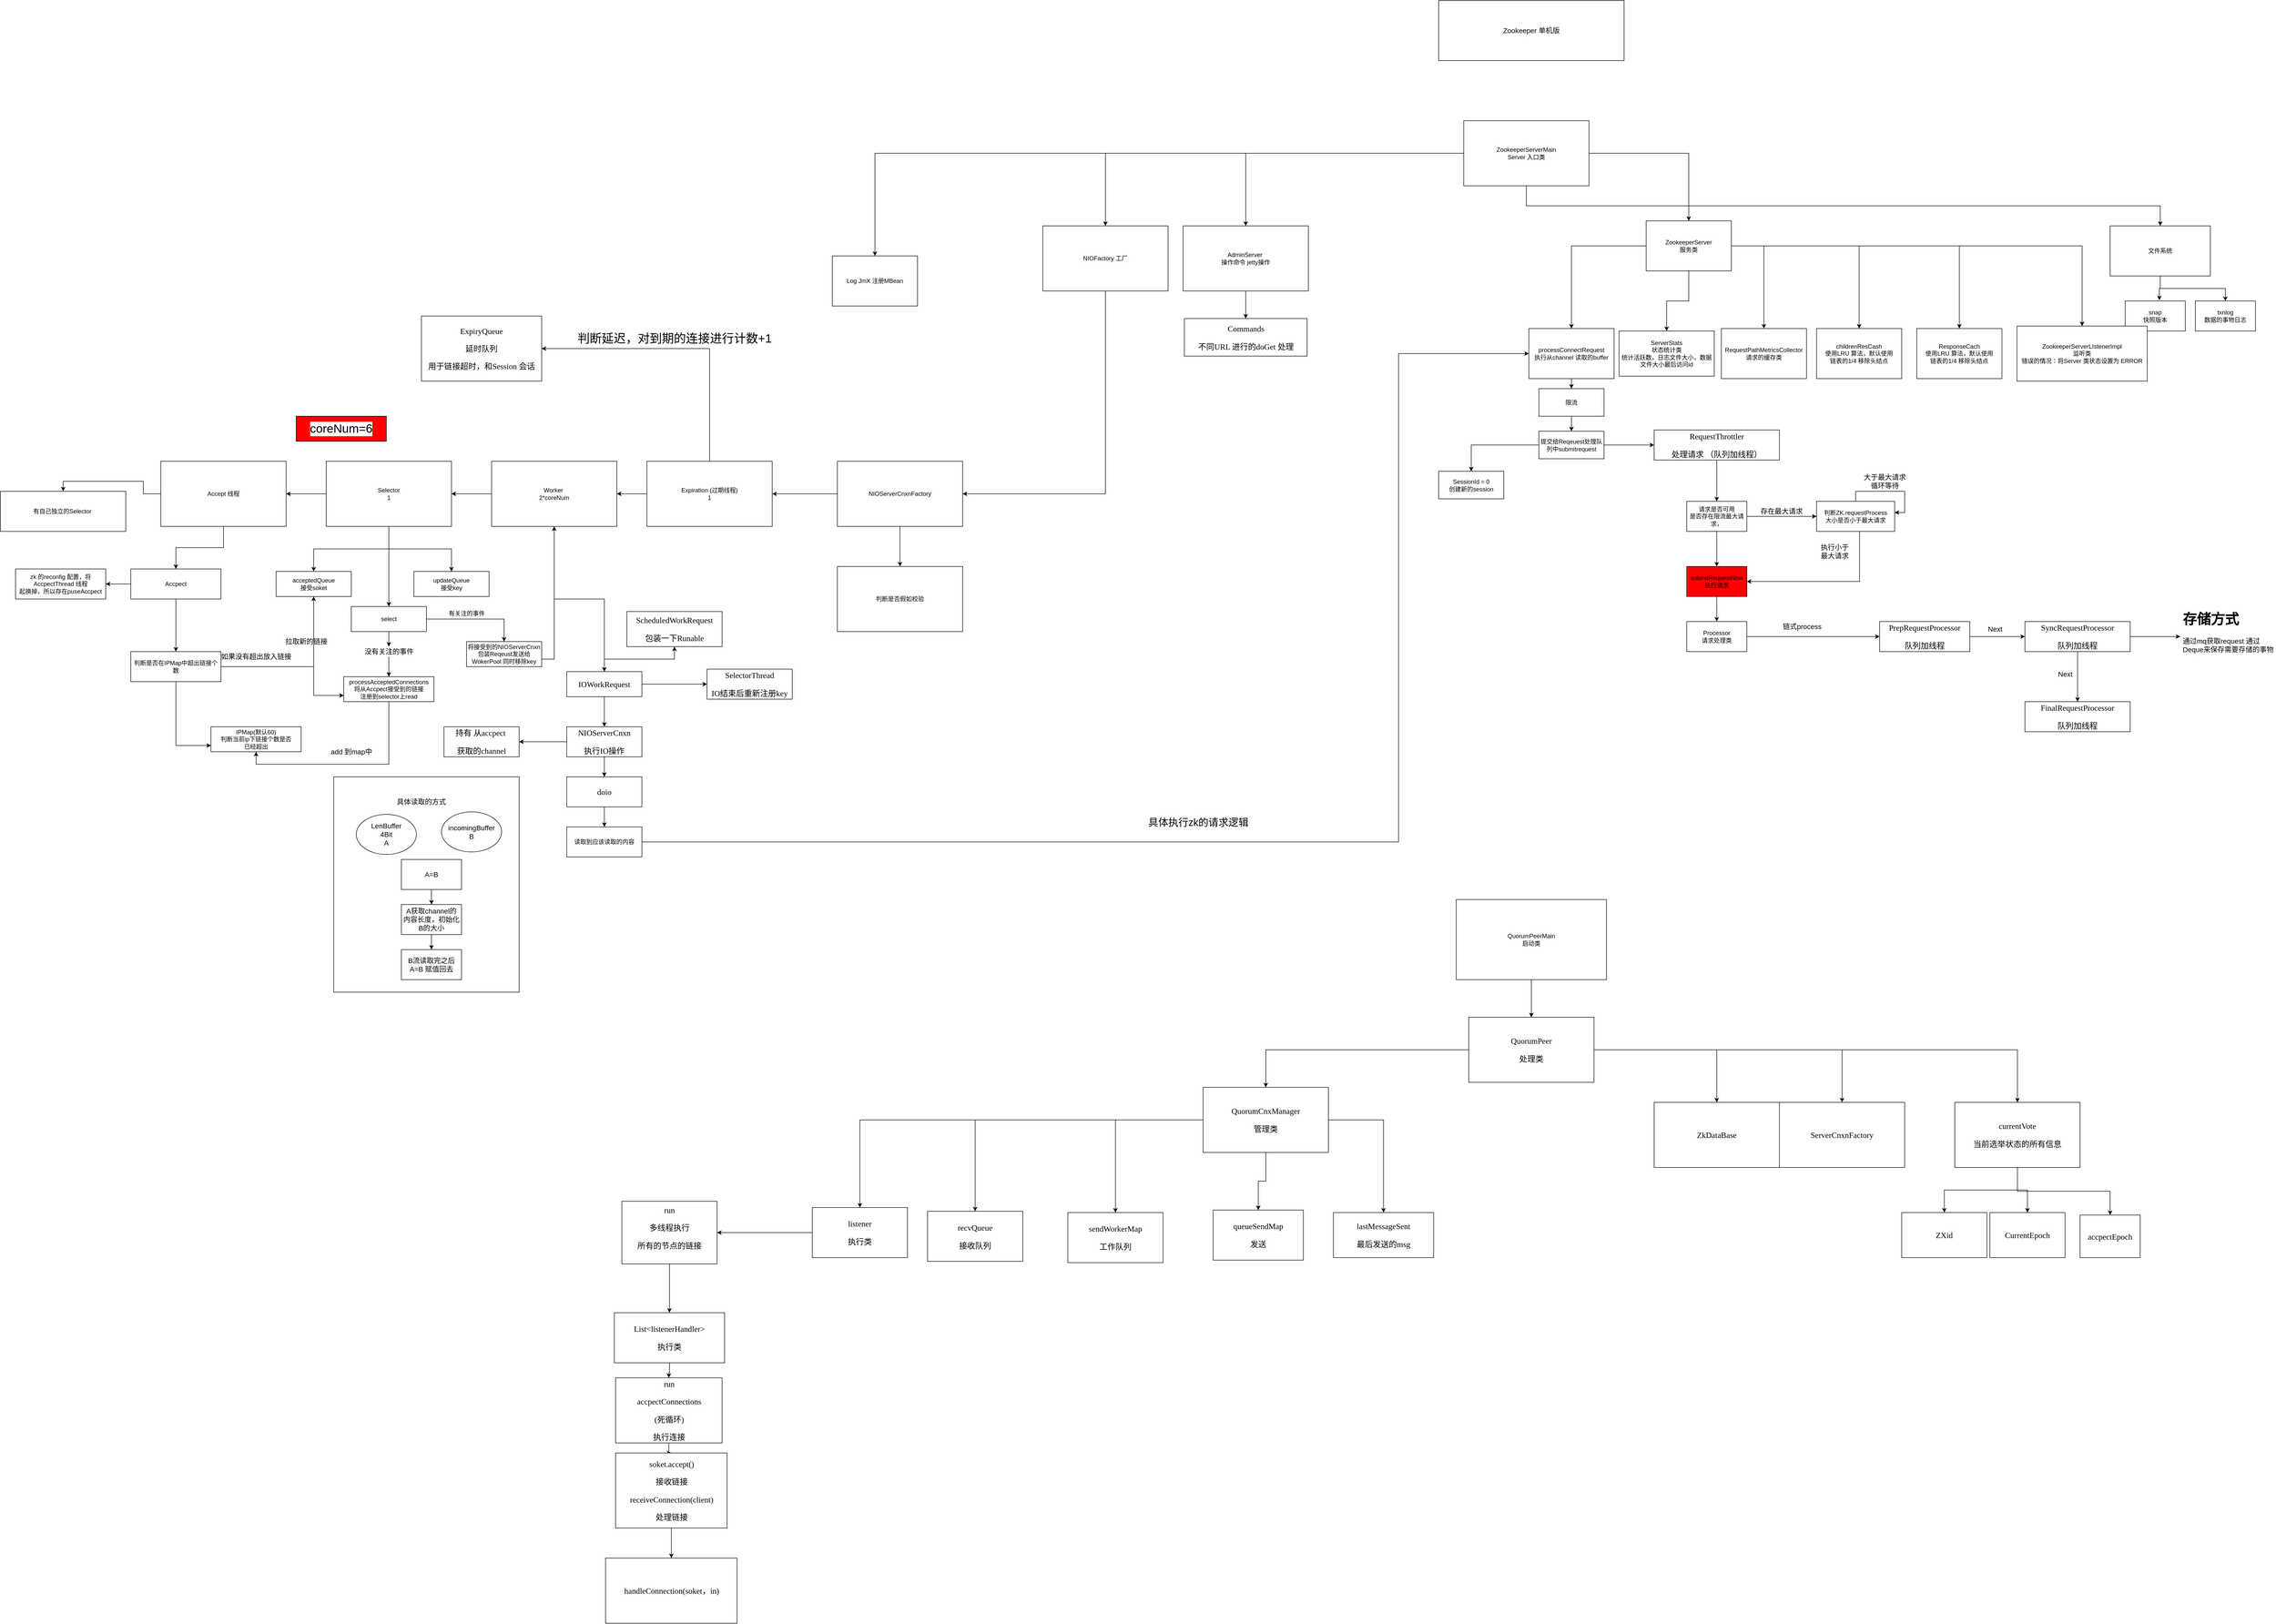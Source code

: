 <mxfile version="13.7.3" type="github">
  <diagram id="P4oiMs18zLNOx8z-5_zC" name="第 1 页">
    <mxGraphModel dx="5670" dy="6079" grid="1" gridSize="10" guides="1" tooltips="1" connect="1" arrows="1" fold="1" page="1" pageScale="1" pageWidth="3300" pageHeight="4681" math="0" shadow="0">
      <root>
        <mxCell id="0" />
        <mxCell id="1" parent="0" />
        <mxCell id="2ZB8JP_byCB2bst-7dcp-128" value="" style="rounded=0;whiteSpace=wrap;html=1;labelBackgroundColor=#ffffff;fillColor=#ffffff;gradientColor=none;fontSize=14;fontColor=#000000;" parent="1" vertex="1">
          <mxGeometry x="-1885" y="1310" width="370" height="430" as="geometry" />
        </mxCell>
        <mxCell id="2ZB8JP_byCB2bst-7dcp-11" style="edgeStyle=orthogonalEdgeStyle;rounded=0;orthogonalLoop=1;jettySize=auto;html=1;entryX=0.5;entryY=0;entryDx=0;entryDy=0;" parent="1" source="2ZB8JP_byCB2bst-7dcp-1" target="2ZB8JP_byCB2bst-7dcp-3" edge="1">
          <mxGeometry relative="1" as="geometry" />
        </mxCell>
        <mxCell id="2ZB8JP_byCB2bst-7dcp-12" style="edgeStyle=orthogonalEdgeStyle;rounded=0;orthogonalLoop=1;jettySize=auto;html=1;entryX=0.5;entryY=0;entryDx=0;entryDy=0;" parent="1" source="2ZB8JP_byCB2bst-7dcp-1" target="2ZB8JP_byCB2bst-7dcp-5" edge="1">
          <mxGeometry relative="1" as="geometry">
            <Array as="points">
              <mxPoint x="495" y="170" />
              <mxPoint x="1760" y="170" />
            </Array>
          </mxGeometry>
        </mxCell>
        <mxCell id="2ZB8JP_byCB2bst-7dcp-15" style="edgeStyle=orthogonalEdgeStyle;rounded=0;orthogonalLoop=1;jettySize=auto;html=1;entryX=0.5;entryY=0;entryDx=0;entryDy=0;" parent="1" source="2ZB8JP_byCB2bst-7dcp-1" target="2ZB8JP_byCB2bst-7dcp-9" edge="1">
          <mxGeometry relative="1" as="geometry" />
        </mxCell>
        <mxCell id="2ZB8JP_byCB2bst-7dcp-29" style="edgeStyle=orthogonalEdgeStyle;rounded=0;orthogonalLoop=1;jettySize=auto;html=1;" parent="1" source="2ZB8JP_byCB2bst-7dcp-1" target="2ZB8JP_byCB2bst-7dcp-28" edge="1">
          <mxGeometry relative="1" as="geometry" />
        </mxCell>
        <mxCell id="2ZB8JP_byCB2bst-7dcp-91" style="edgeStyle=orthogonalEdgeStyle;rounded=0;orthogonalLoop=1;jettySize=auto;html=1;entryX=0.5;entryY=0;entryDx=0;entryDy=0;fontSize=14;fontColor=#000000;" parent="1" source="2ZB8JP_byCB2bst-7dcp-1" target="2ZB8JP_byCB2bst-7dcp-33" edge="1">
          <mxGeometry relative="1" as="geometry" />
        </mxCell>
        <mxCell id="2ZB8JP_byCB2bst-7dcp-1" value="ZookeeperServerMain&lt;br&gt;Server 入口类" style="rounded=0;whiteSpace=wrap;html=1;" parent="1" vertex="1">
          <mxGeometry x="370" width="250" height="130" as="geometry" />
        </mxCell>
        <mxCell id="2ZB8JP_byCB2bst-7dcp-3" value="Log JmX 注册MBean" style="rounded=0;whiteSpace=wrap;html=1;" parent="1" vertex="1">
          <mxGeometry x="-890" y="270" width="170" height="100" as="geometry" />
        </mxCell>
        <mxCell id="2ZB8JP_byCB2bst-7dcp-13" style="edgeStyle=orthogonalEdgeStyle;rounded=0;orthogonalLoop=1;jettySize=auto;html=1;entryX=0.568;entryY=-0.028;entryDx=0;entryDy=0;entryPerimeter=0;" parent="1" source="2ZB8JP_byCB2bst-7dcp-5" target="2ZB8JP_byCB2bst-7dcp-6" edge="1">
          <mxGeometry relative="1" as="geometry" />
        </mxCell>
        <mxCell id="2ZB8JP_byCB2bst-7dcp-14" style="edgeStyle=orthogonalEdgeStyle;rounded=0;orthogonalLoop=1;jettySize=auto;html=1;" parent="1" source="2ZB8JP_byCB2bst-7dcp-5" target="2ZB8JP_byCB2bst-7dcp-7" edge="1">
          <mxGeometry relative="1" as="geometry" />
        </mxCell>
        <mxCell id="2ZB8JP_byCB2bst-7dcp-5" value="文件系统&lt;br&gt;" style="rounded=0;whiteSpace=wrap;html=1;" parent="1" vertex="1">
          <mxGeometry x="1660" y="210" width="200" height="100" as="geometry" />
        </mxCell>
        <mxCell id="2ZB8JP_byCB2bst-7dcp-6" value="snap&lt;br&gt;快照版本" style="rounded=0;whiteSpace=wrap;html=1;" parent="1" vertex="1">
          <mxGeometry x="1690" y="360" width="120" height="60" as="geometry" />
        </mxCell>
        <mxCell id="2ZB8JP_byCB2bst-7dcp-7" value="txnlog&lt;br&gt;数据的事物日志" style="rounded=0;whiteSpace=wrap;html=1;" parent="1" vertex="1">
          <mxGeometry x="1830" y="360" width="120" height="60" as="geometry" />
        </mxCell>
        <mxCell id="2ZB8JP_byCB2bst-7dcp-8" value="ServerStats&lt;br&gt;状态统计类&lt;br&gt;统计活跃数，日志文件大小，数据文件大小最后访问id" style="rounded=0;whiteSpace=wrap;html=1;" parent="1" vertex="1">
          <mxGeometry x="680" y="420" width="190" height="90" as="geometry" />
        </mxCell>
        <mxCell id="2ZB8JP_byCB2bst-7dcp-17" style="edgeStyle=orthogonalEdgeStyle;rounded=0;orthogonalLoop=1;jettySize=auto;html=1;" parent="1" source="2ZB8JP_byCB2bst-7dcp-9" target="2ZB8JP_byCB2bst-7dcp-16" edge="1">
          <mxGeometry relative="1" as="geometry" />
        </mxCell>
        <mxCell id="2ZB8JP_byCB2bst-7dcp-21" style="edgeStyle=orthogonalEdgeStyle;rounded=0;orthogonalLoop=1;jettySize=auto;html=1;" parent="1" source="2ZB8JP_byCB2bst-7dcp-9" target="2ZB8JP_byCB2bst-7dcp-20" edge="1">
          <mxGeometry relative="1" as="geometry" />
        </mxCell>
        <mxCell id="2ZB8JP_byCB2bst-7dcp-22" style="edgeStyle=orthogonalEdgeStyle;rounded=0;orthogonalLoop=1;jettySize=auto;html=1;" parent="1" source="2ZB8JP_byCB2bst-7dcp-9" target="2ZB8JP_byCB2bst-7dcp-8" edge="1">
          <mxGeometry relative="1" as="geometry">
            <mxPoint x="710.0" y="399.48" as="targetPoint" />
          </mxGeometry>
        </mxCell>
        <mxCell id="2ZB8JP_byCB2bst-7dcp-25" style="edgeStyle=orthogonalEdgeStyle;rounded=0;orthogonalLoop=1;jettySize=auto;html=1;" parent="1" source="2ZB8JP_byCB2bst-7dcp-9" target="2ZB8JP_byCB2bst-7dcp-24" edge="1">
          <mxGeometry relative="1" as="geometry">
            <Array as="points">
              <mxPoint x="969.1" y="250" />
            </Array>
          </mxGeometry>
        </mxCell>
        <mxCell id="2ZB8JP_byCB2bst-7dcp-26" style="edgeStyle=orthogonalEdgeStyle;rounded=0;orthogonalLoop=1;jettySize=auto;html=1;" parent="1" source="2ZB8JP_byCB2bst-7dcp-9" target="2ZB8JP_byCB2bst-7dcp-23" edge="1">
          <mxGeometry relative="1" as="geometry" />
        </mxCell>
        <mxCell id="2ZB8JP_byCB2bst-7dcp-134" style="edgeStyle=orthogonalEdgeStyle;rounded=0;orthogonalLoop=1;jettySize=auto;html=1;fontSize=14;fontColor=#000000;" parent="1" source="2ZB8JP_byCB2bst-7dcp-9" target="2ZB8JP_byCB2bst-7dcp-133" edge="1">
          <mxGeometry relative="1" as="geometry" />
        </mxCell>
        <mxCell id="2ZB8JP_byCB2bst-7dcp-9" value="ZookeeperServer&lt;br&gt;服务类" style="rounded=0;whiteSpace=wrap;html=1;" parent="1" vertex="1">
          <mxGeometry x="734.1" y="200" width="170" height="100" as="geometry" />
        </mxCell>
        <mxCell id="2ZB8JP_byCB2bst-7dcp-16" value="ZookeeperServerLIstenerImpl&lt;br&gt;监听类&lt;br&gt;错误的情况：将Server 类状态设置为 ERROR" style="rounded=0;whiteSpace=wrap;html=1;" parent="1" vertex="1">
          <mxGeometry x="1474.1" y="410" width="260" height="110" as="geometry" />
        </mxCell>
        <mxCell id="2ZB8JP_byCB2bst-7dcp-20" value="ResponseCach&lt;br&gt;使用LRU 算法，默认使用&lt;br&gt;链表的1/4 移除头结点" style="rounded=0;whiteSpace=wrap;html=1;" parent="1" vertex="1">
          <mxGeometry x="1274.1" y="415" width="170" height="100" as="geometry" />
        </mxCell>
        <mxCell id="2ZB8JP_byCB2bst-7dcp-23" value="childrenResCash&lt;br&gt;使用LRU 算法，默认使用&lt;br&gt;链表的1/4 移除头结点" style="rounded=0;whiteSpace=wrap;html=1;" parent="1" vertex="1">
          <mxGeometry x="1074.1" y="415" width="170" height="100" as="geometry" />
        </mxCell>
        <mxCell id="2ZB8JP_byCB2bst-7dcp-24" value="RequestPathMetricsCollector&lt;br&gt;请求的缓存类" style="rounded=0;whiteSpace=wrap;html=1;" parent="1" vertex="1">
          <mxGeometry x="884.1" y="415" width="170" height="100" as="geometry" />
        </mxCell>
        <mxCell id="2ZB8JP_byCB2bst-7dcp-31" value="" style="edgeStyle=orthogonalEdgeStyle;rounded=0;orthogonalLoop=1;jettySize=auto;html=1;" parent="1" source="2ZB8JP_byCB2bst-7dcp-28" target="2ZB8JP_byCB2bst-7dcp-30" edge="1">
          <mxGeometry relative="1" as="geometry" />
        </mxCell>
        <mxCell id="2ZB8JP_byCB2bst-7dcp-28" value="AdminServer&amp;nbsp;&lt;br&gt;操作命令 jetty操作&lt;br&gt;" style="rounded=0;whiteSpace=wrap;html=1;" parent="1" vertex="1">
          <mxGeometry x="-190" y="210" width="250" height="130" as="geometry" />
        </mxCell>
        <mxCell id="2ZB8JP_byCB2bst-7dcp-30" value="&lt;pre style=&quot;background-color: rgb(255 , 255 , 255) ; font-family: &amp;#34;consolas&amp;#34; ; font-size: 12pt&quot;&gt;Commands&lt;/pre&gt;&lt;pre style=&quot;background-color: rgb(255 , 255 , 255) ; font-family: &amp;#34;consolas&amp;#34; ; font-size: 12pt&quot;&gt;不同URL 进行的doGet 处理&lt;/pre&gt;" style="whiteSpace=wrap;html=1;rounded=0;" parent="1" vertex="1">
          <mxGeometry x="-187.5" y="395" width="245" height="75" as="geometry" />
        </mxCell>
        <mxCell id="2ZB8JP_byCB2bst-7dcp-37" style="edgeStyle=orthogonalEdgeStyle;rounded=0;orthogonalLoop=1;jettySize=auto;html=1;fontColor=#000000;" parent="1" source="2ZB8JP_byCB2bst-7dcp-33" target="2ZB8JP_byCB2bst-7dcp-36" edge="1">
          <mxGeometry relative="1" as="geometry">
            <Array as="points">
              <mxPoint x="-345" y="745" />
            </Array>
          </mxGeometry>
        </mxCell>
        <mxCell id="2ZB8JP_byCB2bst-7dcp-33" value="NIOFactory 工厂" style="rounded=0;whiteSpace=wrap;html=1;" parent="1" vertex="1">
          <mxGeometry x="-470" y="210" width="250" height="130" as="geometry" />
        </mxCell>
        <mxCell id="2ZB8JP_byCB2bst-7dcp-42" style="edgeStyle=orthogonalEdgeStyle;rounded=0;orthogonalLoop=1;jettySize=auto;html=1;fontColor=#000000;" parent="1" source="2ZB8JP_byCB2bst-7dcp-36" target="2ZB8JP_byCB2bst-7dcp-38" edge="1">
          <mxGeometry relative="1" as="geometry" />
        </mxCell>
        <mxCell id="2ZB8JP_byCB2bst-7dcp-43" style="edgeStyle=orthogonalEdgeStyle;rounded=0;orthogonalLoop=1;jettySize=auto;html=1;fontColor=#000000;" parent="1" source="2ZB8JP_byCB2bst-7dcp-36" target="2ZB8JP_byCB2bst-7dcp-39" edge="1">
          <mxGeometry relative="1" as="geometry" />
        </mxCell>
        <mxCell id="2ZB8JP_byCB2bst-7dcp-44" style="edgeStyle=orthogonalEdgeStyle;rounded=0;orthogonalLoop=1;jettySize=auto;html=1;fontColor=#000000;" parent="1" source="2ZB8JP_byCB2bst-7dcp-36" target="2ZB8JP_byCB2bst-7dcp-40" edge="1">
          <mxGeometry relative="1" as="geometry" />
        </mxCell>
        <mxCell id="2ZB8JP_byCB2bst-7dcp-45" style="edgeStyle=orthogonalEdgeStyle;rounded=0;orthogonalLoop=1;jettySize=auto;html=1;fontColor=#000000;" parent="1" source="2ZB8JP_byCB2bst-7dcp-36" target="2ZB8JP_byCB2bst-7dcp-41" edge="1">
          <mxGeometry relative="1" as="geometry" />
        </mxCell>
        <mxCell id="2ZB8JP_byCB2bst-7dcp-48" style="edgeStyle=orthogonalEdgeStyle;rounded=0;orthogonalLoop=1;jettySize=auto;html=1;fontColor=#000000;" parent="1" source="2ZB8JP_byCB2bst-7dcp-36" target="2ZB8JP_byCB2bst-7dcp-47" edge="1">
          <mxGeometry relative="1" as="geometry" />
        </mxCell>
        <mxCell id="2ZB8JP_byCB2bst-7dcp-36" value="NIOServerCnxnFactory" style="rounded=0;whiteSpace=wrap;html=1;" parent="1" vertex="1">
          <mxGeometry x="-880" y="680" width="250" height="130" as="geometry" />
        </mxCell>
        <mxCell id="2ZB8JP_byCB2bst-7dcp-63" style="edgeStyle=orthogonalEdgeStyle;rounded=0;orthogonalLoop=1;jettySize=auto;html=1;entryX=0.5;entryY=0;entryDx=0;entryDy=0;fontSize=24;fontColor=#000000;" parent="1" source="2ZB8JP_byCB2bst-7dcp-38" target="2ZB8JP_byCB2bst-7dcp-62" edge="1">
          <mxGeometry relative="1" as="geometry" />
        </mxCell>
        <mxCell id="2ZB8JP_byCB2bst-7dcp-78" value="" style="edgeStyle=orthogonalEdgeStyle;rounded=0;orthogonalLoop=1;jettySize=auto;html=1;fontSize=14;fontColor=#000000;" parent="1" source="2ZB8JP_byCB2bst-7dcp-38" target="2ZB8JP_byCB2bst-7dcp-77" edge="1">
          <mxGeometry relative="1" as="geometry" />
        </mxCell>
        <mxCell id="2ZB8JP_byCB2bst-7dcp-38" value="Accept 线程&lt;br&gt;" style="rounded=0;whiteSpace=wrap;html=1;" parent="1" vertex="1">
          <mxGeometry x="-2230" y="680" width="250" height="130" as="geometry" />
        </mxCell>
        <mxCell id="2ZB8JP_byCB2bst-7dcp-55" style="edgeStyle=orthogonalEdgeStyle;rounded=0;orthogonalLoop=1;jettySize=auto;html=1;fontSize=24;fontColor=#000000;" parent="1" source="2ZB8JP_byCB2bst-7dcp-39" target="2ZB8JP_byCB2bst-7dcp-54" edge="1">
          <mxGeometry relative="1" as="geometry" />
        </mxCell>
        <mxCell id="2ZB8JP_byCB2bst-7dcp-58" style="edgeStyle=orthogonalEdgeStyle;rounded=0;orthogonalLoop=1;jettySize=auto;html=1;fontSize=24;fontColor=#000000;" parent="1" source="2ZB8JP_byCB2bst-7dcp-39" target="2ZB8JP_byCB2bst-7dcp-57" edge="1">
          <mxGeometry relative="1" as="geometry" />
        </mxCell>
        <mxCell id="2ZB8JP_byCB2bst-7dcp-65" style="edgeStyle=orthogonalEdgeStyle;rounded=0;orthogonalLoop=1;jettySize=auto;html=1;fontSize=24;fontColor=#000000;" parent="1" source="2ZB8JP_byCB2bst-7dcp-39" target="2ZB8JP_byCB2bst-7dcp-64" edge="1">
          <mxGeometry relative="1" as="geometry" />
        </mxCell>
        <mxCell id="2ZB8JP_byCB2bst-7dcp-39" value="Selector&lt;br&gt;1" style="rounded=0;whiteSpace=wrap;html=1;" parent="1" vertex="1">
          <mxGeometry x="-1900" y="680" width="250" height="130" as="geometry" />
        </mxCell>
        <mxCell id="2ZB8JP_byCB2bst-7dcp-92" style="edgeStyle=orthogonalEdgeStyle;rounded=0;orthogonalLoop=1;jettySize=auto;html=1;fontSize=14;fontColor=#000000;" parent="1" source="2ZB8JP_byCB2bst-7dcp-40" target="2ZB8JP_byCB2bst-7dcp-93" edge="1">
          <mxGeometry relative="1" as="geometry">
            <mxPoint x="-1340" y="1200" as="targetPoint" />
          </mxGeometry>
        </mxCell>
        <mxCell id="2ZB8JP_byCB2bst-7dcp-40" value="Worker&amp;nbsp;&lt;br&gt;2*coreNum" style="rounded=0;whiteSpace=wrap;html=1;" parent="1" vertex="1">
          <mxGeometry x="-1570" y="680" width="250" height="130" as="geometry" />
        </mxCell>
        <mxCell id="2ZB8JP_byCB2bst-7dcp-50" style="edgeStyle=orthogonalEdgeStyle;rounded=0;orthogonalLoop=1;jettySize=auto;html=1;entryX=1;entryY=0.5;entryDx=0;entryDy=0;fontColor=#000000;" parent="1" source="2ZB8JP_byCB2bst-7dcp-41" target="2ZB8JP_byCB2bst-7dcp-49" edge="1">
          <mxGeometry relative="1" as="geometry">
            <Array as="points">
              <mxPoint x="-1135" y="455" />
            </Array>
          </mxGeometry>
        </mxCell>
        <mxCell id="2ZB8JP_byCB2bst-7dcp-41" value="Expiration (过期线程)&lt;br&gt;1" style="rounded=0;whiteSpace=wrap;html=1;" parent="1" vertex="1">
          <mxGeometry x="-1260" y="680" width="250" height="130" as="geometry" />
        </mxCell>
        <mxCell id="2ZB8JP_byCB2bst-7dcp-47" value="判断是否假如校验" style="rounded=0;whiteSpace=wrap;html=1;" parent="1" vertex="1">
          <mxGeometry x="-880" y="890" width="250" height="130" as="geometry" />
        </mxCell>
        <mxCell id="2ZB8JP_byCB2bst-7dcp-49" value="&lt;pre style=&quot;background-color: rgb(255 , 255 , 255) ; font-family: &amp;#34;consolas&amp;#34; ; font-size: 12pt&quot;&gt;ExpiryQueue&lt;/pre&gt;&lt;pre style=&quot;background-color: rgb(255 , 255 , 255) ; font-family: &amp;#34;consolas&amp;#34; ; font-size: 12pt&quot;&gt;延时队列&lt;/pre&gt;&lt;pre style=&quot;background-color: rgb(255 , 255 , 255) ; font-family: &amp;#34;consolas&amp;#34; ; font-size: 12pt&quot;&gt;用于链接超时，和Session 会话&lt;/pre&gt;" style="rounded=0;whiteSpace=wrap;html=1;" parent="1" vertex="1">
          <mxGeometry x="-1710" y="390" width="240" height="130" as="geometry" />
        </mxCell>
        <mxCell id="2ZB8JP_byCB2bst-7dcp-51" value="判断延迟，对到期的连接进行计数+1" style="text;html=1;align=center;verticalAlign=middle;resizable=0;points=[];autosize=1;fontColor=#000000;fontSize=24;" parent="1" vertex="1">
          <mxGeometry x="-1405" y="420" width="400" height="30" as="geometry" />
        </mxCell>
        <mxCell id="2ZB8JP_byCB2bst-7dcp-52" value="coreNum=6&lt;br&gt;" style="whiteSpace=wrap;html=1;labelBackgroundColor=#ffffff;fillColor=#FF0000;gradientColor=none;fontSize=24;fontColor=#000000;" parent="1" vertex="1">
          <mxGeometry x="-1960" y="590" width="180" height="50" as="geometry" />
        </mxCell>
        <mxCell id="2ZB8JP_byCB2bst-7dcp-83" style="edgeStyle=orthogonalEdgeStyle;rounded=0;orthogonalLoop=1;jettySize=auto;html=1;entryX=0;entryY=0.75;entryDx=0;entryDy=0;fontSize=14;fontColor=#000000;" parent="1" source="2ZB8JP_byCB2bst-7dcp-54" target="2ZB8JP_byCB2bst-7dcp-76" edge="1">
          <mxGeometry relative="1" as="geometry" />
        </mxCell>
        <mxCell id="2ZB8JP_byCB2bst-7dcp-54" value="acceptedQueue&lt;br&gt;接受soket" style="rounded=0;whiteSpace=wrap;html=1;" parent="1" vertex="1">
          <mxGeometry x="-2000" y="900" width="150" height="50" as="geometry" />
        </mxCell>
        <mxCell id="2ZB8JP_byCB2bst-7dcp-57" value="updateQueue&lt;br&gt;接受key" style="rounded=0;whiteSpace=wrap;html=1;" parent="1" vertex="1">
          <mxGeometry x="-1725" y="900" width="150" height="50" as="geometry" />
        </mxCell>
        <mxCell id="2ZB8JP_byCB2bst-7dcp-61" style="edgeStyle=orthogonalEdgeStyle;rounded=0;orthogonalLoop=1;jettySize=auto;html=1;fontSize=24;fontColor=#000000;" parent="1" source="2ZB8JP_byCB2bst-7dcp-59" target="2ZB8JP_byCB2bst-7dcp-40" edge="1">
          <mxGeometry relative="1" as="geometry">
            <Array as="points">
              <mxPoint x="-1605" y="1075" />
              <mxPoint x="-1445" y="1075" />
            </Array>
          </mxGeometry>
        </mxCell>
        <mxCell id="2ZB8JP_byCB2bst-7dcp-59" value="将接受到的NIOServerCnxn&lt;br&gt;包装Reqeust发送给WokerPool 同时移除key" style="rounded=0;whiteSpace=wrap;html=1;" parent="1" vertex="1">
          <mxGeometry x="-1620" y="1040" width="150" height="50" as="geometry" />
        </mxCell>
        <mxCell id="2ZB8JP_byCB2bst-7dcp-62" value="有自己独立的Selector&amp;nbsp;" style="rounded=0;whiteSpace=wrap;html=1;" parent="1" vertex="1">
          <mxGeometry x="-2550" y="740" width="250" height="80" as="geometry" />
        </mxCell>
        <mxCell id="2ZB8JP_byCB2bst-7dcp-66" style="edgeStyle=orthogonalEdgeStyle;rounded=0;orthogonalLoop=1;jettySize=auto;html=1;fontSize=24;fontColor=#000000;" parent="1" source="2ZB8JP_byCB2bst-7dcp-64" target="2ZB8JP_byCB2bst-7dcp-59" edge="1">
          <mxGeometry relative="1" as="geometry" />
        </mxCell>
        <mxCell id="2ZB8JP_byCB2bst-7dcp-71" style="edgeStyle=orthogonalEdgeStyle;rounded=0;orthogonalLoop=1;jettySize=auto;html=1;fontSize=24;fontColor=#000000;entryX=0.5;entryY=0;entryDx=0;entryDy=0;" parent="1" source="2ZB8JP_byCB2bst-7dcp-74" target="2ZB8JP_byCB2bst-7dcp-76" edge="1">
          <mxGeometry relative="1" as="geometry">
            <mxPoint x="-1775" y="1100.0" as="targetPoint" />
          </mxGeometry>
        </mxCell>
        <mxCell id="2ZB8JP_byCB2bst-7dcp-64" value="select&lt;br&gt;" style="rounded=0;whiteSpace=wrap;html=1;" parent="1" vertex="1">
          <mxGeometry x="-1850" y="970" width="150" height="50" as="geometry" />
        </mxCell>
        <mxCell id="2ZB8JP_byCB2bst-7dcp-68" value="&lt;font style=&quot;font-size: 12px&quot;&gt;有关注的事件&lt;/font&gt;" style="text;html=1;align=center;verticalAlign=middle;resizable=0;points=[];autosize=1;fontSize=24;fontColor=#000000;" parent="1" vertex="1">
          <mxGeometry x="-1665" y="960" width="90" height="40" as="geometry" />
        </mxCell>
        <mxCell id="2ZB8JP_byCB2bst-7dcp-74" value="没有关注的事件" style="text;html=1;align=center;verticalAlign=middle;resizable=0;points=[];autosize=1;fontSize=14;fontColor=#000000;" parent="1" vertex="1">
          <mxGeometry x="-1830" y="1050" width="110" height="20" as="geometry" />
        </mxCell>
        <mxCell id="2ZB8JP_byCB2bst-7dcp-75" style="edgeStyle=orthogonalEdgeStyle;rounded=0;orthogonalLoop=1;jettySize=auto;html=1;fontSize=24;fontColor=#000000;" parent="1" source="2ZB8JP_byCB2bst-7dcp-64" target="2ZB8JP_byCB2bst-7dcp-74" edge="1">
          <mxGeometry relative="1" as="geometry">
            <mxPoint x="-1775" y="1020.0" as="sourcePoint" />
            <mxPoint x="-1775" y="1100.0" as="targetPoint" />
          </mxGeometry>
        </mxCell>
        <mxCell id="2ZB8JP_byCB2bst-7dcp-94" style="edgeStyle=orthogonalEdgeStyle;rounded=0;orthogonalLoop=1;jettySize=auto;html=1;fontSize=14;fontColor=#000000;" parent="1" source="2ZB8JP_byCB2bst-7dcp-76" target="2ZB8JP_byCB2bst-7dcp-96" edge="1">
          <mxGeometry relative="1" as="geometry">
            <mxPoint x="-1775" y="1230.0" as="targetPoint" />
            <Array as="points">
              <mxPoint x="-1775" y="1285" />
            </Array>
          </mxGeometry>
        </mxCell>
        <mxCell id="2ZB8JP_byCB2bst-7dcp-76" value="processAcceptedConnections&lt;br&gt;将从Accpect接受到的链接&lt;br&gt;注册到selector上read" style="rounded=0;whiteSpace=wrap;html=1;" parent="1" vertex="1">
          <mxGeometry x="-1865" y="1110" width="180" height="50" as="geometry" />
        </mxCell>
        <mxCell id="2ZB8JP_byCB2bst-7dcp-90" value="" style="edgeStyle=orthogonalEdgeStyle;rounded=0;orthogonalLoop=1;jettySize=auto;html=1;fontSize=14;fontColor=#000000;" parent="1" source="2ZB8JP_byCB2bst-7dcp-77" target="2ZB8JP_byCB2bst-7dcp-89" edge="1">
          <mxGeometry relative="1" as="geometry" />
        </mxCell>
        <mxCell id="2ZB8JP_byCB2bst-7dcp-99" value="" style="edgeStyle=orthogonalEdgeStyle;rounded=0;orthogonalLoop=1;jettySize=auto;html=1;fontSize=14;fontColor=#000000;" parent="1" source="2ZB8JP_byCB2bst-7dcp-77" target="2ZB8JP_byCB2bst-7dcp-98" edge="1">
          <mxGeometry relative="1" as="geometry" />
        </mxCell>
        <mxCell id="2ZB8JP_byCB2bst-7dcp-77" value="Accpect" style="rounded=0;whiteSpace=wrap;html=1;" parent="1" vertex="1">
          <mxGeometry x="-2290" y="895" width="180" height="60" as="geometry" />
        </mxCell>
        <mxCell id="2ZB8JP_byCB2bst-7dcp-82" value="如果没有超出放入链接" style="text;html=1;align=center;verticalAlign=middle;resizable=0;points=[];autosize=1;fontSize=14;fontColor=#000000;" parent="1" vertex="1">
          <mxGeometry x="-2120" y="1060" width="160" height="20" as="geometry" />
        </mxCell>
        <mxCell id="2ZB8JP_byCB2bst-7dcp-84" value="拉取新的链接" style="text;html=1;align=center;verticalAlign=middle;resizable=0;points=[];autosize=1;fontSize=14;fontColor=#000000;" parent="1" vertex="1">
          <mxGeometry x="-1990" y="1030" width="100" height="20" as="geometry" />
        </mxCell>
        <mxCell id="2ZB8JP_byCB2bst-7dcp-89" value="zk 的reconfig 配置，将&lt;br&gt;AccpectThread 线程&lt;br&gt;起换掉，所以存在puseAccpect" style="rounded=0;whiteSpace=wrap;html=1;" parent="1" vertex="1">
          <mxGeometry x="-2520" y="895" width="180" height="60" as="geometry" />
        </mxCell>
        <mxCell id="2ZB8JP_byCB2bst-7dcp-103" value="" style="edgeStyle=orthogonalEdgeStyle;rounded=0;orthogonalLoop=1;jettySize=auto;html=1;fontSize=14;fontColor=#000000;" parent="1" source="2ZB8JP_byCB2bst-7dcp-93" target="2ZB8JP_byCB2bst-7dcp-102" edge="1">
          <mxGeometry relative="1" as="geometry" />
        </mxCell>
        <mxCell id="2ZB8JP_byCB2bst-7dcp-105" value="" style="edgeStyle=orthogonalEdgeStyle;rounded=0;orthogonalLoop=1;jettySize=auto;html=1;fontSize=14;fontColor=#000000;" parent="1" source="2ZB8JP_byCB2bst-7dcp-93" target="2ZB8JP_byCB2bst-7dcp-104" edge="1">
          <mxGeometry relative="1" as="geometry" />
        </mxCell>
        <mxCell id="2ZB8JP_byCB2bst-7dcp-113" value="" style="edgeStyle=orthogonalEdgeStyle;rounded=0;orthogonalLoop=1;jettySize=auto;html=1;fontSize=14;fontColor=#000000;entryX=0;entryY=0.5;entryDx=0;entryDy=0;" parent="1" source="2ZB8JP_byCB2bst-7dcp-93" target="2ZB8JP_byCB2bst-7dcp-109" edge="1">
          <mxGeometry relative="1" as="geometry">
            <mxPoint x="-1190" y="1125.0" as="targetPoint" />
          </mxGeometry>
        </mxCell>
        <mxCell id="2ZB8JP_byCB2bst-7dcp-93" value="&lt;pre style=&quot;background-color: rgb(255 , 255 , 255) ; font-family: &amp;#34;consolas&amp;#34; ; font-size: 12pt&quot;&gt;IOWorkRequest&lt;/pre&gt;" style="rounded=0;whiteSpace=wrap;html=1;" parent="1" vertex="1">
          <mxGeometry x="-1420" y="1100" width="150" height="50" as="geometry" />
        </mxCell>
        <mxCell id="2ZB8JP_byCB2bst-7dcp-96" value="IPMap(默认60)&lt;br&gt;判断当前ip下链接个数是否&lt;br&gt;已经超出" style="rounded=0;whiteSpace=wrap;html=1;" parent="1" vertex="1">
          <mxGeometry x="-2130" y="1210" width="180" height="50" as="geometry" />
        </mxCell>
        <mxCell id="2ZB8JP_byCB2bst-7dcp-97" value="add 到map中" style="text;html=1;align=center;verticalAlign=middle;resizable=0;points=[];autosize=1;fontSize=14;fontColor=#000000;" parent="1" vertex="1">
          <mxGeometry x="-1900" y="1250" width="100" height="20" as="geometry" />
        </mxCell>
        <mxCell id="2ZB8JP_byCB2bst-7dcp-100" style="edgeStyle=orthogonalEdgeStyle;rounded=0;orthogonalLoop=1;jettySize=auto;html=1;entryX=0;entryY=0.75;entryDx=0;entryDy=0;fontSize=14;fontColor=#000000;" parent="1" source="2ZB8JP_byCB2bst-7dcp-98" target="2ZB8JP_byCB2bst-7dcp-96" edge="1">
          <mxGeometry relative="1" as="geometry" />
        </mxCell>
        <mxCell id="2ZB8JP_byCB2bst-7dcp-101" style="edgeStyle=orthogonalEdgeStyle;rounded=0;orthogonalLoop=1;jettySize=auto;html=1;fontSize=14;fontColor=#000000;" parent="1" source="2ZB8JP_byCB2bst-7dcp-98" target="2ZB8JP_byCB2bst-7dcp-54" edge="1">
          <mxGeometry relative="1" as="geometry" />
        </mxCell>
        <mxCell id="2ZB8JP_byCB2bst-7dcp-98" value="判断是否在IPMap中超出链接个数" style="rounded=0;whiteSpace=wrap;html=1;" parent="1" vertex="1">
          <mxGeometry x="-2290" y="1060" width="180" height="60" as="geometry" />
        </mxCell>
        <mxCell id="2ZB8JP_byCB2bst-7dcp-102" value="&lt;pre style=&quot;background-color: rgb(255 , 255 , 255) ; font-family: &amp;#34;consolas&amp;#34; ; font-size: 12pt&quot;&gt;&lt;pre style=&quot;font-family: &amp;#34;consolas&amp;#34; ; font-size: 12pt&quot;&gt;ScheduledWorkRequest&lt;/pre&gt;&lt;pre style=&quot;font-family: &amp;#34;consolas&amp;#34; ; font-size: 12pt&quot;&gt;包装一下Runable&lt;/pre&gt;&lt;/pre&gt;" style="rounded=0;whiteSpace=wrap;html=1;" parent="1" vertex="1">
          <mxGeometry x="-1300" y="980" width="190" height="70" as="geometry" />
        </mxCell>
        <mxCell id="2ZB8JP_byCB2bst-7dcp-108" value="" style="edgeStyle=orthogonalEdgeStyle;rounded=0;orthogonalLoop=1;jettySize=auto;html=1;fontSize=14;fontColor=#000000;" parent="1" source="2ZB8JP_byCB2bst-7dcp-104" target="2ZB8JP_byCB2bst-7dcp-107" edge="1">
          <mxGeometry relative="1" as="geometry" />
        </mxCell>
        <mxCell id="2ZB8JP_byCB2bst-7dcp-115" value="" style="edgeStyle=orthogonalEdgeStyle;rounded=0;orthogonalLoop=1;jettySize=auto;html=1;fontSize=14;fontColor=#000000;" parent="1" source="2ZB8JP_byCB2bst-7dcp-104" target="2ZB8JP_byCB2bst-7dcp-114" edge="1">
          <mxGeometry relative="1" as="geometry" />
        </mxCell>
        <mxCell id="2ZB8JP_byCB2bst-7dcp-104" value="&lt;pre style=&quot;background-color: rgb(255 , 255 , 255) ; font-family: &amp;#34;consolas&amp;#34; ; font-size: 12pt&quot;&gt;&lt;pre style=&quot;font-family: &amp;#34;consolas&amp;#34; ; font-size: 12pt&quot;&gt;NIOServerCnxn&lt;/pre&gt;&lt;pre style=&quot;font-family: &amp;#34;consolas&amp;#34; ; font-size: 12pt&quot;&gt;执行IO操作&lt;/pre&gt;&lt;/pre&gt;" style="rounded=0;whiteSpace=wrap;html=1;" parent="1" vertex="1">
          <mxGeometry x="-1420" y="1210" width="150" height="60" as="geometry" />
        </mxCell>
        <mxCell id="2ZB8JP_byCB2bst-7dcp-107" value="&lt;pre style=&quot;background-color: rgb(255 , 255 , 255) ; font-family: &amp;#34;consolas&amp;#34; ; font-size: 12pt&quot;&gt;&lt;pre style=&quot;font-family: &amp;#34;consolas&amp;#34; ; font-size: 12pt&quot;&gt;持有 从accpect &lt;/pre&gt;&lt;pre style=&quot;font-family: &amp;#34;consolas&amp;#34; ; font-size: 12pt&quot;&gt;获取的channel&lt;/pre&gt;&lt;/pre&gt;" style="rounded=0;whiteSpace=wrap;html=1;" parent="1" vertex="1">
          <mxGeometry x="-1665" y="1210" width="150" height="60" as="geometry" />
        </mxCell>
        <mxCell id="2ZB8JP_byCB2bst-7dcp-109" value="&lt;pre style=&quot;background-color: rgb(255 , 255 , 255) ; font-family: &amp;#34;consolas&amp;#34; ; font-size: 12pt&quot;&gt;&lt;pre style=&quot;font-family: &amp;#34;consolas&amp;#34; ; font-size: 12pt&quot;&gt;SelectorThread&lt;/pre&gt;&lt;pre style=&quot;font-family: &amp;#34;consolas&amp;#34; ; font-size: 12pt&quot;&gt;IO结束后重新注册key&lt;/pre&gt;&lt;/pre&gt;" style="rounded=0;whiteSpace=wrap;html=1;" parent="1" vertex="1">
          <mxGeometry x="-1140" y="1095" width="170" height="60" as="geometry" />
        </mxCell>
        <mxCell id="2ZB8JP_byCB2bst-7dcp-127" value="" style="edgeStyle=orthogonalEdgeStyle;rounded=0;orthogonalLoop=1;jettySize=auto;html=1;fontSize=14;fontColor=#000000;" parent="1" source="2ZB8JP_byCB2bst-7dcp-114" target="2ZB8JP_byCB2bst-7dcp-126" edge="1">
          <mxGeometry relative="1" as="geometry" />
        </mxCell>
        <mxCell id="2ZB8JP_byCB2bst-7dcp-114" value="&lt;pre style=&quot;background-color: rgb(255 , 255 , 255) ; font-family: &amp;#34;consolas&amp;#34; ; font-size: 12pt&quot;&gt;&lt;pre style=&quot;font-family: &amp;#34;consolas&amp;#34; ; font-size: 12pt&quot;&gt;doio&lt;/pre&gt;&lt;/pre&gt;" style="rounded=0;whiteSpace=wrap;html=1;" parent="1" vertex="1">
          <mxGeometry x="-1420" y="1310" width="150" height="60" as="geometry" />
        </mxCell>
        <mxCell id="2ZB8JP_byCB2bst-7dcp-117" value="LenBuffer&lt;br&gt;4Bit&lt;br&gt;A" style="ellipse;whiteSpace=wrap;html=1;labelBackgroundColor=#ffffff;fillColor=#ffffff;gradientColor=none;fontSize=14;fontColor=#000000;" parent="1" vertex="1">
          <mxGeometry x="-1840" y="1385" width="120" height="80" as="geometry" />
        </mxCell>
        <mxCell id="2ZB8JP_byCB2bst-7dcp-118" value="incomingBuffer&lt;br&gt;B" style="ellipse;whiteSpace=wrap;html=1;labelBackgroundColor=#ffffff;fillColor=#ffffff;gradientColor=none;fontSize=14;fontColor=#000000;" parent="1" vertex="1">
          <mxGeometry x="-1670" y="1380" width="120" height="80" as="geometry" />
        </mxCell>
        <mxCell id="2ZB8JP_byCB2bst-7dcp-123" value="" style="edgeStyle=orthogonalEdgeStyle;rounded=0;orthogonalLoop=1;jettySize=auto;html=1;fontSize=14;fontColor=#000000;" parent="1" source="2ZB8JP_byCB2bst-7dcp-120" target="2ZB8JP_byCB2bst-7dcp-122" edge="1">
          <mxGeometry relative="1" as="geometry" />
        </mxCell>
        <mxCell id="2ZB8JP_byCB2bst-7dcp-120" value="A=B" style="whiteSpace=wrap;html=1;labelBackgroundColor=#ffffff;fillColor=#ffffff;gradientColor=none;fontSize=14;fontColor=#000000;" parent="1" vertex="1">
          <mxGeometry x="-1750" y="1475" width="120" height="60" as="geometry" />
        </mxCell>
        <mxCell id="2ZB8JP_byCB2bst-7dcp-125" value="" style="edgeStyle=orthogonalEdgeStyle;rounded=0;orthogonalLoop=1;jettySize=auto;html=1;fontSize=14;fontColor=#000000;" parent="1" source="2ZB8JP_byCB2bst-7dcp-122" target="2ZB8JP_byCB2bst-7dcp-124" edge="1">
          <mxGeometry relative="1" as="geometry" />
        </mxCell>
        <mxCell id="2ZB8JP_byCB2bst-7dcp-122" value="A获取channel的&lt;br&gt;内容长度，初始化B的大小" style="whiteSpace=wrap;html=1;labelBackgroundColor=#ffffff;fillColor=#ffffff;gradientColor=none;fontSize=14;fontColor=#000000;" parent="1" vertex="1">
          <mxGeometry x="-1750" y="1565" width="120" height="60" as="geometry" />
        </mxCell>
        <mxCell id="2ZB8JP_byCB2bst-7dcp-124" value="B流读取完之后&lt;br&gt;A=B 赋值回去" style="whiteSpace=wrap;html=1;labelBackgroundColor=#ffffff;fillColor=#ffffff;gradientColor=none;fontSize=14;fontColor=#000000;" parent="1" vertex="1">
          <mxGeometry x="-1750" y="1655" width="120" height="60" as="geometry" />
        </mxCell>
        <mxCell id="2ZB8JP_byCB2bst-7dcp-131" style="edgeStyle=orthogonalEdgeStyle;rounded=0;orthogonalLoop=1;jettySize=auto;html=1;fontSize=14;fontColor=#000000;" parent="1" source="2ZB8JP_byCB2bst-7dcp-126" target="2ZB8JP_byCB2bst-7dcp-133" edge="1">
          <mxGeometry relative="1" as="geometry">
            <mxPoint x="-520" y="1440" as="targetPoint" />
            <Array as="points">
              <mxPoint x="240" y="1440" />
              <mxPoint x="240" y="465" />
            </Array>
          </mxGeometry>
        </mxCell>
        <mxCell id="2ZB8JP_byCB2bst-7dcp-126" value="&lt;pre style=&quot;background-color: rgb(255 , 255 , 255) ; font-family: &amp;#34;consolas&amp;#34;&quot;&gt;&lt;pre style=&quot;font-family: &amp;#34;consolas&amp;#34;&quot;&gt;&lt;font style=&quot;font-size: 12px&quot;&gt;读取到应该读取的内容&lt;/font&gt;&lt;/pre&gt;&lt;/pre&gt;" style="rounded=0;whiteSpace=wrap;html=1;" parent="1" vertex="1">
          <mxGeometry x="-1420" y="1410" width="150" height="60" as="geometry" />
        </mxCell>
        <mxCell id="2ZB8JP_byCB2bst-7dcp-129" value="具体读取的方式" style="text;html=1;strokeColor=none;fillColor=none;align=center;verticalAlign=middle;whiteSpace=wrap;rounded=0;labelBackgroundColor=#ffffff;fontSize=14;fontColor=#000000;" parent="1" vertex="1">
          <mxGeometry x="-1770" y="1350" width="120" height="20" as="geometry" />
        </mxCell>
        <mxCell id="2ZB8JP_byCB2bst-7dcp-132" value="&lt;font style=&quot;font-size: 20px&quot;&gt;具体执行zk的请求逻辑&lt;/font&gt;" style="text;html=1;align=center;verticalAlign=middle;resizable=0;points=[];autosize=1;fontSize=14;fontColor=#000000;" parent="1" vertex="1">
          <mxGeometry x="-270" y="1390" width="220" height="20" as="geometry" />
        </mxCell>
        <mxCell id="2ZB8JP_byCB2bst-7dcp-136" value="" style="edgeStyle=orthogonalEdgeStyle;rounded=0;orthogonalLoop=1;jettySize=auto;html=1;fontSize=14;fontColor=#000000;" parent="1" source="2ZB8JP_byCB2bst-7dcp-133" target="2ZB8JP_byCB2bst-7dcp-135" edge="1">
          <mxGeometry relative="1" as="geometry" />
        </mxCell>
        <mxCell id="2ZB8JP_byCB2bst-7dcp-133" value="processConnectRequest&lt;br&gt;执行从channel 读取的buffer" style="rounded=0;whiteSpace=wrap;html=1;" parent="1" vertex="1">
          <mxGeometry x="500" y="415" width="170" height="100" as="geometry" />
        </mxCell>
        <mxCell id="2ZB8JP_byCB2bst-7dcp-138" value="" style="edgeStyle=orthogonalEdgeStyle;rounded=0;orthogonalLoop=1;jettySize=auto;html=1;fontSize=14;fontColor=#000000;" parent="1" source="2ZB8JP_byCB2bst-7dcp-135" target="2ZB8JP_byCB2bst-7dcp-137" edge="1">
          <mxGeometry relative="1" as="geometry" />
        </mxCell>
        <mxCell id="2ZB8JP_byCB2bst-7dcp-135" value="限流&lt;br&gt;" style="rounded=0;whiteSpace=wrap;html=1;" parent="1" vertex="1">
          <mxGeometry x="520" y="535" width="130" height="55" as="geometry" />
        </mxCell>
        <mxCell id="2ZB8JP_byCB2bst-7dcp-140" value="" style="edgeStyle=orthogonalEdgeStyle;rounded=0;orthogonalLoop=1;jettySize=auto;html=1;fontSize=14;fontColor=#000000;" parent="1" source="2ZB8JP_byCB2bst-7dcp-137" target="2ZB8JP_byCB2bst-7dcp-139" edge="1">
          <mxGeometry relative="1" as="geometry" />
        </mxCell>
        <mxCell id="2ZB8JP_byCB2bst-7dcp-142" value="" style="edgeStyle=orthogonalEdgeStyle;rounded=0;orthogonalLoop=1;jettySize=auto;html=1;fontSize=14;fontColor=#000000;" parent="1" source="2ZB8JP_byCB2bst-7dcp-137" target="2ZB8JP_byCB2bst-7dcp-141" edge="1">
          <mxGeometry relative="1" as="geometry" />
        </mxCell>
        <mxCell id="2ZB8JP_byCB2bst-7dcp-137" value="提交给Reqeuest处理队列中submitrequest" style="rounded=0;whiteSpace=wrap;html=1;" parent="1" vertex="1">
          <mxGeometry x="520" y="620" width="130" height="55" as="geometry" />
        </mxCell>
        <mxCell id="2ZB8JP_byCB2bst-7dcp-139" value="SessionId = 0&lt;br&gt;创建新的session" style="rounded=0;whiteSpace=wrap;html=1;" parent="1" vertex="1">
          <mxGeometry x="320" y="700" width="130" height="55" as="geometry" />
        </mxCell>
        <mxCell id="2ZB8JP_byCB2bst-7dcp-144" value="" style="edgeStyle=orthogonalEdgeStyle;rounded=0;orthogonalLoop=1;jettySize=auto;html=1;fontSize=14;fontColor=#000000;" parent="1" source="2ZB8JP_byCB2bst-7dcp-141" target="2ZB8JP_byCB2bst-7dcp-143" edge="1">
          <mxGeometry relative="1" as="geometry" />
        </mxCell>
        <mxCell id="2ZB8JP_byCB2bst-7dcp-141" value="&lt;pre style=&quot;background-color: rgb(255 , 255 , 255) ; font-family: &amp;#34;consolas&amp;#34; ; font-size: 12pt&quot;&gt;RequestThrottler&lt;/pre&gt;&lt;pre style=&quot;background-color: rgb(255 , 255 , 255) ; font-family: &amp;#34;consolas&amp;#34; ; font-size: 12pt&quot;&gt;处理请求 （队列加线程）&lt;/pre&gt;" style="rounded=0;whiteSpace=wrap;html=1;" parent="1" vertex="1">
          <mxGeometry x="750" y="617.5" width="250" height="60" as="geometry" />
        </mxCell>
        <mxCell id="2ZB8JP_byCB2bst-7dcp-146" value="" style="edgeStyle=orthogonalEdgeStyle;rounded=0;orthogonalLoop=1;jettySize=auto;html=1;fontSize=14;fontColor=#000000;" parent="1" source="2ZB8JP_byCB2bst-7dcp-143" target="2ZB8JP_byCB2bst-7dcp-145" edge="1">
          <mxGeometry relative="1" as="geometry" />
        </mxCell>
        <mxCell id="2ZB8JP_byCB2bst-7dcp-149" value="" style="edgeStyle=orthogonalEdgeStyle;rounded=0;orthogonalLoop=1;jettySize=auto;html=1;fontSize=14;fontColor=#000000;" parent="1" source="2ZB8JP_byCB2bst-7dcp-143" target="2ZB8JP_byCB2bst-7dcp-148" edge="1">
          <mxGeometry relative="1" as="geometry" />
        </mxCell>
        <mxCell id="2ZB8JP_byCB2bst-7dcp-143" value="请求是否可用&lt;br&gt;是否存在限流最大请求，" style="whiteSpace=wrap;html=1;rounded=0;" parent="1" vertex="1">
          <mxGeometry x="815" y="760" width="120" height="60" as="geometry" />
        </mxCell>
        <mxCell id="2ZB8JP_byCB2bst-7dcp-151" style="edgeStyle=orthogonalEdgeStyle;rounded=0;orthogonalLoop=1;jettySize=auto;html=1;entryX=1;entryY=0.5;entryDx=0;entryDy=0;fontSize=14;fontColor=#000000;" parent="1" source="2ZB8JP_byCB2bst-7dcp-145" target="2ZB8JP_byCB2bst-7dcp-148" edge="1">
          <mxGeometry relative="1" as="geometry">
            <Array as="points">
              <mxPoint x="1160" y="920" />
            </Array>
          </mxGeometry>
        </mxCell>
        <mxCell id="2ZB8JP_byCB2bst-7dcp-145" value="判断ZK.requestProcess&lt;br&gt;大小是否小于最大请求" style="whiteSpace=wrap;html=1;rounded=0;" parent="1" vertex="1">
          <mxGeometry x="1074.1" y="760" width="155.9" height="60" as="geometry" />
        </mxCell>
        <mxCell id="2ZB8JP_byCB2bst-7dcp-147" value="存在最大请求" style="text;html=1;align=center;verticalAlign=middle;resizable=0;points=[];autosize=1;fontSize=14;fontColor=#000000;" parent="1" vertex="1">
          <mxGeometry x="954.1" y="770" width="100" height="20" as="geometry" />
        </mxCell>
        <mxCell id="2ZB8JP_byCB2bst-7dcp-156" style="edgeStyle=orthogonalEdgeStyle;rounded=0;orthogonalLoop=1;jettySize=auto;html=1;fontSize=14;fontColor=#000000;" parent="1" source="2ZB8JP_byCB2bst-7dcp-148" target="2ZB8JP_byCB2bst-7dcp-155" edge="1">
          <mxGeometry relative="1" as="geometry" />
        </mxCell>
        <mxCell id="2ZB8JP_byCB2bst-7dcp-148" value="submitRequestNow&lt;br&gt;执行请求" style="whiteSpace=wrap;html=1;rounded=0;fillColor=#FF0000;" parent="1" vertex="1">
          <mxGeometry x="815" y="890" width="120" height="60" as="geometry" />
        </mxCell>
        <mxCell id="2ZB8JP_byCB2bst-7dcp-152" value="执行小于&lt;br&gt;最大请求" style="text;html=1;align=center;verticalAlign=middle;resizable=0;points=[];autosize=1;fontSize=14;fontColor=#000000;" parent="1" vertex="1">
          <mxGeometry x="1075" y="840" width="70" height="40" as="geometry" />
        </mxCell>
        <mxCell id="2ZB8JP_byCB2bst-7dcp-153" style="edgeStyle=orthogonalEdgeStyle;rounded=0;orthogonalLoop=1;jettySize=auto;html=1;entryX=1;entryY=0.373;entryDx=0;entryDy=0;entryPerimeter=0;fontSize=14;fontColor=#000000;" parent="1" source="2ZB8JP_byCB2bst-7dcp-145" target="2ZB8JP_byCB2bst-7dcp-145" edge="1">
          <mxGeometry relative="1" as="geometry" />
        </mxCell>
        <mxCell id="2ZB8JP_byCB2bst-7dcp-154" value="大于最大请求&lt;br&gt;循环等待" style="text;html=1;align=center;verticalAlign=middle;resizable=0;points=[];autosize=1;fontSize=14;fontColor=#000000;" parent="1" vertex="1">
          <mxGeometry x="1160" y="700" width="100" height="40" as="geometry" />
        </mxCell>
        <mxCell id="2ZB8JP_byCB2bst-7dcp-158" value="" style="edgeStyle=orthogonalEdgeStyle;rounded=0;orthogonalLoop=1;jettySize=auto;html=1;fontSize=14;fontColor=#000000;" parent="1" source="2ZB8JP_byCB2bst-7dcp-155" target="2ZB8JP_byCB2bst-7dcp-157" edge="1">
          <mxGeometry relative="1" as="geometry" />
        </mxCell>
        <mxCell id="2ZB8JP_byCB2bst-7dcp-155" value="Processor &lt;br&gt;请求处理类" style="whiteSpace=wrap;html=1;rounded=0;" parent="1" vertex="1">
          <mxGeometry x="815" y="1000" width="120" height="60" as="geometry" />
        </mxCell>
        <mxCell id="2ZB8JP_byCB2bst-7dcp-161" value="" style="edgeStyle=orthogonalEdgeStyle;rounded=0;orthogonalLoop=1;jettySize=auto;html=1;fontSize=14;fontColor=#000000;" parent="1" source="2ZB8JP_byCB2bst-7dcp-157" target="2ZB8JP_byCB2bst-7dcp-160" edge="1">
          <mxGeometry relative="1" as="geometry" />
        </mxCell>
        <mxCell id="2ZB8JP_byCB2bst-7dcp-157" value="&lt;pre style=&quot;background-color: rgb(255 , 255 , 255) ; font-family: &amp;#34;consolas&amp;#34; ; font-size: 12pt&quot;&gt;PrepRequestProcessor&lt;/pre&gt;&lt;pre style=&quot;background-color: rgb(255 , 255 , 255) ; font-family: &amp;#34;consolas&amp;#34; ; font-size: 12pt&quot;&gt;队列加线程&lt;/pre&gt;" style="whiteSpace=wrap;html=1;rounded=0;" parent="1" vertex="1">
          <mxGeometry x="1200" y="1000" width="180" height="60" as="geometry" />
        </mxCell>
        <mxCell id="2ZB8JP_byCB2bst-7dcp-159" value="链式process" style="text;html=1;align=center;verticalAlign=middle;resizable=0;points=[];autosize=1;fontSize=14;fontColor=#000000;" parent="1" vertex="1">
          <mxGeometry x="1000" y="1000" width="90" height="20" as="geometry" />
        </mxCell>
        <mxCell id="2ZB8JP_byCB2bst-7dcp-164" value="" style="edgeStyle=orthogonalEdgeStyle;rounded=0;orthogonalLoop=1;jettySize=auto;html=1;fontSize=14;fontColor=#000000;" parent="1" source="2ZB8JP_byCB2bst-7dcp-160" target="2ZB8JP_byCB2bst-7dcp-163" edge="1">
          <mxGeometry relative="1" as="geometry" />
        </mxCell>
        <mxCell id="2ZB8JP_byCB2bst-7dcp-167" style="edgeStyle=orthogonalEdgeStyle;rounded=0;orthogonalLoop=1;jettySize=auto;html=1;fontSize=14;fontColor=#000000;" parent="1" source="2ZB8JP_byCB2bst-7dcp-160" target="2ZB8JP_byCB2bst-7dcp-166" edge="1">
          <mxGeometry relative="1" as="geometry" />
        </mxCell>
        <mxCell id="2ZB8JP_byCB2bst-7dcp-160" value="&lt;pre style=&quot;background-color: rgb(255 , 255 , 255) ; font-family: &amp;#34;consolas&amp;#34; ; font-size: 12pt&quot;&gt;SyncRequestProcessor&lt;/pre&gt;&lt;pre style=&quot;background-color: rgb(255 , 255 , 255) ; font-family: &amp;#34;consolas&amp;#34; ; font-size: 12pt&quot;&gt;队列加线程&lt;/pre&gt;" style="whiteSpace=wrap;html=1;rounded=0;" parent="1" vertex="1">
          <mxGeometry x="1490" y="1000" width="210" height="60" as="geometry" />
        </mxCell>
        <mxCell id="2ZB8JP_byCB2bst-7dcp-162" value="Next" style="text;html=1;align=center;verticalAlign=middle;resizable=0;points=[];autosize=1;fontSize=14;fontColor=#000000;" parent="1" vertex="1">
          <mxGeometry x="1410" y="1005" width="40" height="20" as="geometry" />
        </mxCell>
        <mxCell id="2ZB8JP_byCB2bst-7dcp-163" value="&lt;pre style=&quot;background-color: rgb(255 , 255 , 255) ; font-family: &amp;#34;consolas&amp;#34; ; font-size: 12pt&quot;&gt;&lt;pre style=&quot;font-family: &amp;#34;consolas&amp;#34; ; font-size: 12pt&quot;&gt;FinalRequestProcessor&lt;/pre&gt;&lt;pre style=&quot;font-family: &amp;#34;consolas&amp;#34; ; font-size: 12pt&quot;&gt;队列加线程&lt;/pre&gt;&lt;/pre&gt;" style="whiteSpace=wrap;html=1;rounded=0;" parent="1" vertex="1">
          <mxGeometry x="1490" y="1160" width="210" height="60" as="geometry" />
        </mxCell>
        <mxCell id="2ZB8JP_byCB2bst-7dcp-165" value="Next" style="text;html=1;align=center;verticalAlign=middle;resizable=0;points=[];autosize=1;fontSize=14;fontColor=#000000;" parent="1" vertex="1">
          <mxGeometry x="1550" y="1095" width="40" height="20" as="geometry" />
        </mxCell>
        <mxCell id="2ZB8JP_byCB2bst-7dcp-166" value="&lt;h1&gt;存储方式&lt;/h1&gt;&lt;div&gt;通过mq获取request 通过&lt;/div&gt;&lt;div&gt;Deque来保存需要存储的事物&lt;/div&gt;" style="text;html=1;strokeColor=none;fillColor=none;spacing=5;spacingTop=-20;whiteSpace=wrap;overflow=hidden;rounded=0;labelBackgroundColor=#ffffff;fontSize=14;fontColor=#000000;" parent="1" vertex="1">
          <mxGeometry x="1800" y="970" width="190" height="120" as="geometry" />
        </mxCell>
        <mxCell id="2ZB8JP_byCB2bst-7dcp-168" value="Zookeeper 单机版" style="rounded=0;whiteSpace=wrap;html=1;labelBackgroundColor=#ffffff;fillColor=#ffffff;gradientColor=none;fontSize=14;fontColor=#000000;" parent="1" vertex="1">
          <mxGeometry x="320" y="-240" width="370" height="120" as="geometry" />
        </mxCell>
        <mxCell id="obTQn75DZRuvJQjSwRdG-12" style="edgeStyle=orthogonalEdgeStyle;rounded=0;orthogonalLoop=1;jettySize=auto;html=1;" edge="1" parent="1" source="obTQn75DZRuvJQjSwRdG-1" target="obTQn75DZRuvJQjSwRdG-11">
          <mxGeometry relative="1" as="geometry" />
        </mxCell>
        <mxCell id="obTQn75DZRuvJQjSwRdG-14" style="edgeStyle=orthogonalEdgeStyle;rounded=0;orthogonalLoop=1;jettySize=auto;html=1;" edge="1" parent="1" source="obTQn75DZRuvJQjSwRdG-1" target="obTQn75DZRuvJQjSwRdG-13">
          <mxGeometry relative="1" as="geometry" />
        </mxCell>
        <mxCell id="obTQn75DZRuvJQjSwRdG-16" style="edgeStyle=orthogonalEdgeStyle;rounded=0;orthogonalLoop=1;jettySize=auto;html=1;entryX=0.5;entryY=0;entryDx=0;entryDy=0;" edge="1" parent="1" source="obTQn75DZRuvJQjSwRdG-1" target="obTQn75DZRuvJQjSwRdG-15">
          <mxGeometry relative="1" as="geometry" />
        </mxCell>
        <mxCell id="obTQn75DZRuvJQjSwRdG-21" style="edgeStyle=orthogonalEdgeStyle;rounded=0;orthogonalLoop=1;jettySize=auto;html=1;" edge="1" parent="1" source="obTQn75DZRuvJQjSwRdG-1" target="obTQn75DZRuvJQjSwRdG-20">
          <mxGeometry relative="1" as="geometry" />
        </mxCell>
        <mxCell id="obTQn75DZRuvJQjSwRdG-1" value="&lt;pre style=&quot;background-color: #ffffff ; color: #000000 ; font-family: &amp;#34;consolas&amp;#34; ; font-size: 12.0pt&quot;&gt;&lt;pre style=&quot;font-family: &amp;#34;consolas&amp;#34; ; font-size: 12pt&quot;&gt;QuorumPeer&lt;/pre&gt;&lt;pre style=&quot;font-family: &amp;#34;consolas&amp;#34; ; font-size: 12pt&quot;&gt;处理类&lt;/pre&gt;&lt;/pre&gt;" style="rounded=0;whiteSpace=wrap;html=1;" vertex="1" parent="1">
          <mxGeometry x="380" y="1790" width="250" height="130" as="geometry" />
        </mxCell>
        <mxCell id="obTQn75DZRuvJQjSwRdG-2" value="&lt;pre style=&quot;background-color: #ffffff ; color: #000000 ; font-family: &amp;#34;consolas&amp;#34; ; font-size: 12.0pt&quot;&gt;ZXid&lt;/pre&gt;" style="rounded=0;whiteSpace=wrap;html=1;" vertex="1" parent="1">
          <mxGeometry x="1244.1" y="2180" width="170" height="90" as="geometry" />
        </mxCell>
        <mxCell id="obTQn75DZRuvJQjSwRdG-4" value="&lt;pre style=&quot;background-color: #ffffff ; color: #000000 ; font-family: &amp;#34;consolas&amp;#34; ; font-size: 12.0pt&quot;&gt;CurrentEpoch&lt;/pre&gt;" style="rounded=0;whiteSpace=wrap;html=1;" vertex="1" parent="1">
          <mxGeometry x="1420" y="2180" width="150" height="90" as="geometry" />
        </mxCell>
        <mxCell id="obTQn75DZRuvJQjSwRdG-7" value="&lt;pre style=&quot;background-color: #ffffff ; color: #000000 ; font-family: &amp;#34;consolas&amp;#34; ; font-size: 12.0pt&quot;&gt;accpectEpoch&lt;/pre&gt;" style="rounded=0;whiteSpace=wrap;html=1;" vertex="1" parent="1">
          <mxGeometry x="1600" y="2185" width="120" height="85" as="geometry" />
        </mxCell>
        <mxCell id="obTQn75DZRuvJQjSwRdG-10" style="edgeStyle=orthogonalEdgeStyle;rounded=0;orthogonalLoop=1;jettySize=auto;html=1;" edge="1" parent="1" source="obTQn75DZRuvJQjSwRdG-9" target="obTQn75DZRuvJQjSwRdG-1">
          <mxGeometry relative="1" as="geometry" />
        </mxCell>
        <mxCell id="obTQn75DZRuvJQjSwRdG-9" value="QuorumPeerMain&lt;br&gt;启动类" style="rounded=0;whiteSpace=wrap;html=1;" vertex="1" parent="1">
          <mxGeometry x="355" y="1555" width="300" height="160" as="geometry" />
        </mxCell>
        <mxCell id="obTQn75DZRuvJQjSwRdG-11" value="&lt;pre style=&quot;background-color: #ffffff ; color: #000000 ; font-family: &amp;#34;consolas&amp;#34; ; font-size: 12.0pt&quot;&gt;ZkDataBase&lt;/pre&gt;" style="rounded=0;whiteSpace=wrap;html=1;" vertex="1" parent="1">
          <mxGeometry x="750" y="1960" width="250" height="130" as="geometry" />
        </mxCell>
        <mxCell id="obTQn75DZRuvJQjSwRdG-13" value="&lt;pre style=&quot;background-color: #ffffff ; color: #000000 ; font-family: &amp;#34;consolas&amp;#34; ; font-size: 12.0pt&quot;&gt;ServerCnxnFactory&lt;/pre&gt;" style="rounded=0;whiteSpace=wrap;html=1;" vertex="1" parent="1">
          <mxGeometry x="1000" y="1960" width="250" height="130" as="geometry" />
        </mxCell>
        <mxCell id="obTQn75DZRuvJQjSwRdG-17" style="edgeStyle=orthogonalEdgeStyle;rounded=0;orthogonalLoop=1;jettySize=auto;html=1;" edge="1" parent="1" source="obTQn75DZRuvJQjSwRdG-15" target="obTQn75DZRuvJQjSwRdG-2">
          <mxGeometry relative="1" as="geometry" />
        </mxCell>
        <mxCell id="obTQn75DZRuvJQjSwRdG-18" style="edgeStyle=orthogonalEdgeStyle;rounded=0;orthogonalLoop=1;jettySize=auto;html=1;entryX=0.5;entryY=0;entryDx=0;entryDy=0;" edge="1" parent="1" source="obTQn75DZRuvJQjSwRdG-15" target="obTQn75DZRuvJQjSwRdG-4">
          <mxGeometry relative="1" as="geometry" />
        </mxCell>
        <mxCell id="obTQn75DZRuvJQjSwRdG-19" style="edgeStyle=orthogonalEdgeStyle;rounded=0;orthogonalLoop=1;jettySize=auto;html=1;" edge="1" parent="1" source="obTQn75DZRuvJQjSwRdG-15" target="obTQn75DZRuvJQjSwRdG-7">
          <mxGeometry relative="1" as="geometry" />
        </mxCell>
        <mxCell id="obTQn75DZRuvJQjSwRdG-15" value="&lt;pre style=&quot;background-color: #ffffff ; color: #000000 ; font-family: &amp;#34;consolas&amp;#34; ; font-size: 12.0pt&quot;&gt;currentVote&lt;/pre&gt;&lt;pre style=&quot;background-color: #ffffff ; color: #000000 ; font-family: &amp;#34;consolas&amp;#34; ; font-size: 12.0pt&quot;&gt;当前选举状态的所有信息&lt;/pre&gt;" style="rounded=0;whiteSpace=wrap;html=1;" vertex="1" parent="1">
          <mxGeometry x="1350" y="1960" width="250" height="130" as="geometry" />
        </mxCell>
        <mxCell id="obTQn75DZRuvJQjSwRdG-25" style="edgeStyle=orthogonalEdgeStyle;rounded=0;orthogonalLoop=1;jettySize=auto;html=1;" edge="1" parent="1" source="obTQn75DZRuvJQjSwRdG-20" target="obTQn75DZRuvJQjSwRdG-22">
          <mxGeometry relative="1" as="geometry" />
        </mxCell>
        <mxCell id="obTQn75DZRuvJQjSwRdG-26" style="edgeStyle=orthogonalEdgeStyle;rounded=0;orthogonalLoop=1;jettySize=auto;html=1;" edge="1" parent="1" source="obTQn75DZRuvJQjSwRdG-20" target="obTQn75DZRuvJQjSwRdG-24">
          <mxGeometry relative="1" as="geometry" />
        </mxCell>
        <mxCell id="obTQn75DZRuvJQjSwRdG-27" style="edgeStyle=orthogonalEdgeStyle;rounded=0;orthogonalLoop=1;jettySize=auto;html=1;" edge="1" parent="1" source="obTQn75DZRuvJQjSwRdG-20" target="obTQn75DZRuvJQjSwRdG-23">
          <mxGeometry relative="1" as="geometry" />
        </mxCell>
        <mxCell id="obTQn75DZRuvJQjSwRdG-29" style="edgeStyle=orthogonalEdgeStyle;rounded=0;orthogonalLoop=1;jettySize=auto;html=1;" edge="1" parent="1" source="obTQn75DZRuvJQjSwRdG-20" target="obTQn75DZRuvJQjSwRdG-28">
          <mxGeometry relative="1" as="geometry" />
        </mxCell>
        <mxCell id="obTQn75DZRuvJQjSwRdG-30" style="edgeStyle=orthogonalEdgeStyle;rounded=0;orthogonalLoop=1;jettySize=auto;html=1;entryX=0.5;entryY=0;entryDx=0;entryDy=0;" edge="1" parent="1" source="obTQn75DZRuvJQjSwRdG-20" target="obTQn75DZRuvJQjSwRdG-31">
          <mxGeometry relative="1" as="geometry">
            <mxPoint x="-840" y="1995" as="targetPoint" />
          </mxGeometry>
        </mxCell>
        <mxCell id="obTQn75DZRuvJQjSwRdG-20" value="&lt;pre style=&quot;background-color: #ffffff ; color: #000000 ; font-family: &amp;#34;consolas&amp;#34; ; font-size: 12.0pt&quot;&gt;&lt;pre style=&quot;font-family: &amp;#34;consolas&amp;#34; ; font-size: 12pt&quot;&gt;&lt;pre style=&quot;font-family: &amp;#34;consolas&amp;#34; ; font-size: 12pt&quot;&gt;QuorumCnxManager&lt;/pre&gt;&lt;/pre&gt;&lt;pre style=&quot;font-family: &amp;#34;consolas&amp;#34; ; font-size: 12pt&quot;&gt;管理类&lt;/pre&gt;&lt;/pre&gt;" style="rounded=0;whiteSpace=wrap;html=1;" vertex="1" parent="1">
          <mxGeometry x="-150" y="1930" width="250" height="130" as="geometry" />
        </mxCell>
        <mxCell id="obTQn75DZRuvJQjSwRdG-22" value="&lt;pre style=&quot;background-color: #ffffff ; color: #000000 ; font-family: &amp;#34;consolas&amp;#34; ; font-size: 12.0pt&quot;&gt;&lt;pre style=&quot;font-family: &amp;#34;consolas&amp;#34; ; font-size: 12pt&quot;&gt;&lt;pre style=&quot;font-family: &amp;#34;consolas&amp;#34; ; font-size: 12pt&quot;&gt;sendWorkerMap&lt;/pre&gt;&lt;/pre&gt;&lt;pre style=&quot;font-family: &amp;#34;consolas&amp;#34; ; font-size: 12pt&quot;&gt;工作队列&lt;/pre&gt;&lt;/pre&gt;" style="rounded=0;whiteSpace=wrap;html=1;" vertex="1" parent="1">
          <mxGeometry x="-420" y="2180" width="190" height="100" as="geometry" />
        </mxCell>
        <mxCell id="obTQn75DZRuvJQjSwRdG-23" value="&lt;pre style=&quot;background-color: #ffffff ; color: #000000 ; font-family: &amp;#34;consolas&amp;#34; ; font-size: 12.0pt&quot;&gt;&lt;pre style=&quot;font-family: &amp;#34;consolas&amp;#34; ; font-size: 12pt&quot;&gt;&lt;pre style=&quot;font-family: &amp;#34;consolas&amp;#34; ; font-size: 12pt&quot;&gt;lastMessageSent&lt;/pre&gt;&lt;/pre&gt;&lt;pre style=&quot;font-family: &amp;#34;consolas&amp;#34; ; font-size: 12pt&quot;&gt;最后发送的msg&lt;/pre&gt;&lt;/pre&gt;" style="rounded=0;whiteSpace=wrap;html=1;" vertex="1" parent="1">
          <mxGeometry x="110" y="2180" width="200" height="90" as="geometry" />
        </mxCell>
        <mxCell id="obTQn75DZRuvJQjSwRdG-24" value="&lt;pre style=&quot;background-color: #ffffff ; color: #000000 ; font-family: &amp;#34;consolas&amp;#34; ; font-size: 12.0pt&quot;&gt;&lt;pre style=&quot;font-family: &amp;#34;consolas&amp;#34; ; font-size: 12pt&quot;&gt;&lt;pre style=&quot;font-family: &amp;#34;consolas&amp;#34; ; font-size: 12pt&quot;&gt;queueSendMap&lt;/pre&gt;&lt;pre style=&quot;font-family: &amp;#34;consolas&amp;#34; ; font-size: 12pt&quot;&gt;发送&lt;/pre&gt;&lt;/pre&gt;&lt;/pre&gt;" style="rounded=0;whiteSpace=wrap;html=1;" vertex="1" parent="1">
          <mxGeometry x="-130" y="2175" width="180" height="100" as="geometry" />
        </mxCell>
        <mxCell id="obTQn75DZRuvJQjSwRdG-28" value="&lt;pre style=&quot;background-color: #ffffff ; color: #000000 ; font-family: &amp;#34;consolas&amp;#34; ; font-size: 12.0pt&quot;&gt;&lt;pre style=&quot;font-family: &amp;#34;consolas&amp;#34; ; font-size: 12pt&quot;&gt;&lt;pre style=&quot;font-family: &amp;#34;consolas&amp;#34; ; font-size: 12pt&quot;&gt;recvQueue&lt;/pre&gt;&lt;/pre&gt;&lt;pre style=&quot;font-family: &amp;#34;consolas&amp;#34; ; font-size: 12pt&quot;&gt;接收队列&lt;/pre&gt;&lt;/pre&gt;" style="rounded=0;whiteSpace=wrap;html=1;" vertex="1" parent="1">
          <mxGeometry x="-700" y="2177.5" width="190" height="100" as="geometry" />
        </mxCell>
        <mxCell id="obTQn75DZRuvJQjSwRdG-35" value="" style="edgeStyle=orthogonalEdgeStyle;rounded=0;orthogonalLoop=1;jettySize=auto;html=1;" edge="1" parent="1" source="obTQn75DZRuvJQjSwRdG-31" target="obTQn75DZRuvJQjSwRdG-34">
          <mxGeometry relative="1" as="geometry" />
        </mxCell>
        <mxCell id="obTQn75DZRuvJQjSwRdG-31" value="&lt;pre style=&quot;background-color: #ffffff ; color: #000000 ; font-family: &amp;#34;consolas&amp;#34; ; font-size: 12.0pt&quot;&gt;&lt;pre style=&quot;font-family: &amp;#34;consolas&amp;#34; ; font-size: 12pt&quot;&gt;&lt;pre style=&quot;font-family: &amp;#34;consolas&amp;#34; ; font-size: 12pt&quot;&gt;listener&lt;/pre&gt;&lt;/pre&gt;&lt;pre style=&quot;font-family: &amp;#34;consolas&amp;#34; ; font-size: 12pt&quot;&gt;执行类&lt;/pre&gt;&lt;/pre&gt;" style="rounded=0;whiteSpace=wrap;html=1;" vertex="1" parent="1">
          <mxGeometry x="-930" y="2170" width="190" height="100" as="geometry" />
        </mxCell>
        <mxCell id="obTQn75DZRuvJQjSwRdG-38" value="" style="edgeStyle=orthogonalEdgeStyle;rounded=0;orthogonalLoop=1;jettySize=auto;html=1;" edge="1" parent="1" source="obTQn75DZRuvJQjSwRdG-32" target="obTQn75DZRuvJQjSwRdG-37">
          <mxGeometry relative="1" as="geometry" />
        </mxCell>
        <mxCell id="obTQn75DZRuvJQjSwRdG-32" value="&lt;pre style=&quot;background-color: #ffffff ; color: #000000 ; font-family: &amp;#34;consolas&amp;#34; ; font-size: 12.0pt&quot;&gt;&lt;pre style=&quot;font-family: &amp;#34;consolas&amp;#34; ; font-size: 12pt&quot;&gt;&lt;pre style=&quot;font-family: &amp;#34;consolas&amp;#34; ; font-size: 12pt&quot;&gt;List&amp;lt;listenerHandler&amp;gt;&lt;/pre&gt;&lt;/pre&gt;&lt;pre style=&quot;font-family: &amp;#34;consolas&amp;#34; ; font-size: 12pt&quot;&gt;执行类&lt;/pre&gt;&lt;/pre&gt;" style="rounded=0;whiteSpace=wrap;html=1;" vertex="1" parent="1">
          <mxGeometry x="-1325" y="2380" width="220" height="100" as="geometry" />
        </mxCell>
        <mxCell id="obTQn75DZRuvJQjSwRdG-36" style="edgeStyle=orthogonalEdgeStyle;rounded=0;orthogonalLoop=1;jettySize=auto;html=1;entryX=0.5;entryY=0;entryDx=0;entryDy=0;" edge="1" parent="1" source="obTQn75DZRuvJQjSwRdG-34" target="obTQn75DZRuvJQjSwRdG-32">
          <mxGeometry relative="1" as="geometry" />
        </mxCell>
        <mxCell id="obTQn75DZRuvJQjSwRdG-34" value="&lt;pre style=&quot;background-color: #ffffff ; color: #000000 ; font-family: &amp;#34;consolas&amp;#34; ; font-size: 12.0pt&quot;&gt;&lt;pre style=&quot;font-family: &amp;#34;consolas&amp;#34; ; font-size: 12pt&quot;&gt;&lt;pre style=&quot;font-family: &amp;#34;consolas&amp;#34; ; font-size: 12pt&quot;&gt;run&lt;/pre&gt;&lt;pre style=&quot;font-family: &amp;#34;consolas&amp;#34; ; font-size: 12pt&quot;&gt;多线程执行&lt;/pre&gt;&lt;pre style=&quot;font-family: &amp;#34;consolas&amp;#34; ; font-size: 12pt&quot;&gt;所有的节点的链接&lt;br/&gt;&lt;br/&gt;&lt;/pre&gt;&lt;/pre&gt;&lt;/pre&gt;" style="rounded=0;whiteSpace=wrap;html=1;" vertex="1" parent="1">
          <mxGeometry x="-1310" y="2157.5" width="190" height="125" as="geometry" />
        </mxCell>
        <mxCell id="obTQn75DZRuvJQjSwRdG-40" value="" style="edgeStyle=orthogonalEdgeStyle;rounded=0;orthogonalLoop=1;jettySize=auto;html=1;" edge="1" parent="1" source="obTQn75DZRuvJQjSwRdG-37" target="obTQn75DZRuvJQjSwRdG-39">
          <mxGeometry relative="1" as="geometry" />
        </mxCell>
        <mxCell id="obTQn75DZRuvJQjSwRdG-37" value="&lt;pre style=&quot;background-color: #ffffff ; color: #000000 ; font-family: &amp;#34;consolas&amp;#34; ; font-size: 12.0pt&quot;&gt;&lt;pre style=&quot;font-family: &amp;#34;consolas&amp;#34; ; font-size: 12pt&quot;&gt;&lt;pre style=&quot;font-family: &amp;#34;consolas&amp;#34; ; font-size: 12pt&quot;&gt;run&lt;/pre&gt;&lt;pre style=&quot;font-family: &amp;#34;consolas&amp;#34; ; font-size: 12pt&quot;&gt;accpectConnections&lt;/pre&gt;&lt;pre style=&quot;font-family: &amp;#34;consolas&amp;#34; ; font-size: 12pt&quot;&gt;(死循环)&lt;/pre&gt;&lt;/pre&gt;&lt;pre style=&quot;font-family: &amp;#34;consolas&amp;#34; ; font-size: 12pt&quot;&gt;执行连接&lt;/pre&gt;&lt;/pre&gt;" style="rounded=0;whiteSpace=wrap;html=1;" vertex="1" parent="1">
          <mxGeometry x="-1322.5" y="2510" width="212.5" height="130" as="geometry" />
        </mxCell>
        <mxCell id="obTQn75DZRuvJQjSwRdG-42" value="" style="edgeStyle=orthogonalEdgeStyle;rounded=0;orthogonalLoop=1;jettySize=auto;html=1;" edge="1" parent="1" source="obTQn75DZRuvJQjSwRdG-39" target="obTQn75DZRuvJQjSwRdG-41">
          <mxGeometry relative="1" as="geometry" />
        </mxCell>
        <mxCell id="obTQn75DZRuvJQjSwRdG-39" value="&lt;pre style=&quot;background-color: #ffffff ; color: #000000 ; font-family: &amp;#34;consolas&amp;#34; ; font-size: 12.0pt&quot;&gt;&lt;pre style=&quot;font-family: &amp;#34;consolas&amp;#34; ; font-size: 12pt&quot;&gt;&lt;pre style=&quot;font-family: &amp;#34;consolas&amp;#34; ; font-size: 12pt&quot;&gt;soket.accept()&lt;/pre&gt;&lt;pre style=&quot;font-family: &amp;#34;consolas&amp;#34; ; font-size: 12pt&quot;&gt;接收链接&lt;/pre&gt;&lt;pre style=&quot;font-family: &amp;#34;consolas&amp;#34; ; font-size: 12pt&quot;&gt;receiveConnection(client)&lt;/pre&gt;&lt;pre style=&quot;font-family: &amp;#34;consolas&amp;#34; ; font-size: 12pt&quot;&gt;处理链接&lt;/pre&gt;&lt;/pre&gt;&lt;/pre&gt;" style="rounded=0;whiteSpace=wrap;html=1;" vertex="1" parent="1">
          <mxGeometry x="-1322.5" y="2660" width="222.5" height="150" as="geometry" />
        </mxCell>
        <mxCell id="obTQn75DZRuvJQjSwRdG-41" value="&lt;pre style=&quot;background-color: #ffffff ; color: #000000 ; font-family: &amp;#34;consolas&amp;#34; ; font-size: 12.0pt&quot;&gt;&lt;pre style=&quot;font-family: &amp;#34;consolas&amp;#34; ; font-size: 12pt&quot;&gt;&lt;pre style=&quot;font-family: &amp;#34;consolas&amp;#34; ; font-size: 12pt&quot;&gt;handleConnection(soket，in)&lt;/pre&gt;&lt;/pre&gt;&lt;/pre&gt;" style="rounded=0;whiteSpace=wrap;html=1;" vertex="1" parent="1">
          <mxGeometry x="-1342.5" y="2870" width="262.5" height="130" as="geometry" />
        </mxCell>
      </root>
    </mxGraphModel>
  </diagram>
</mxfile>
